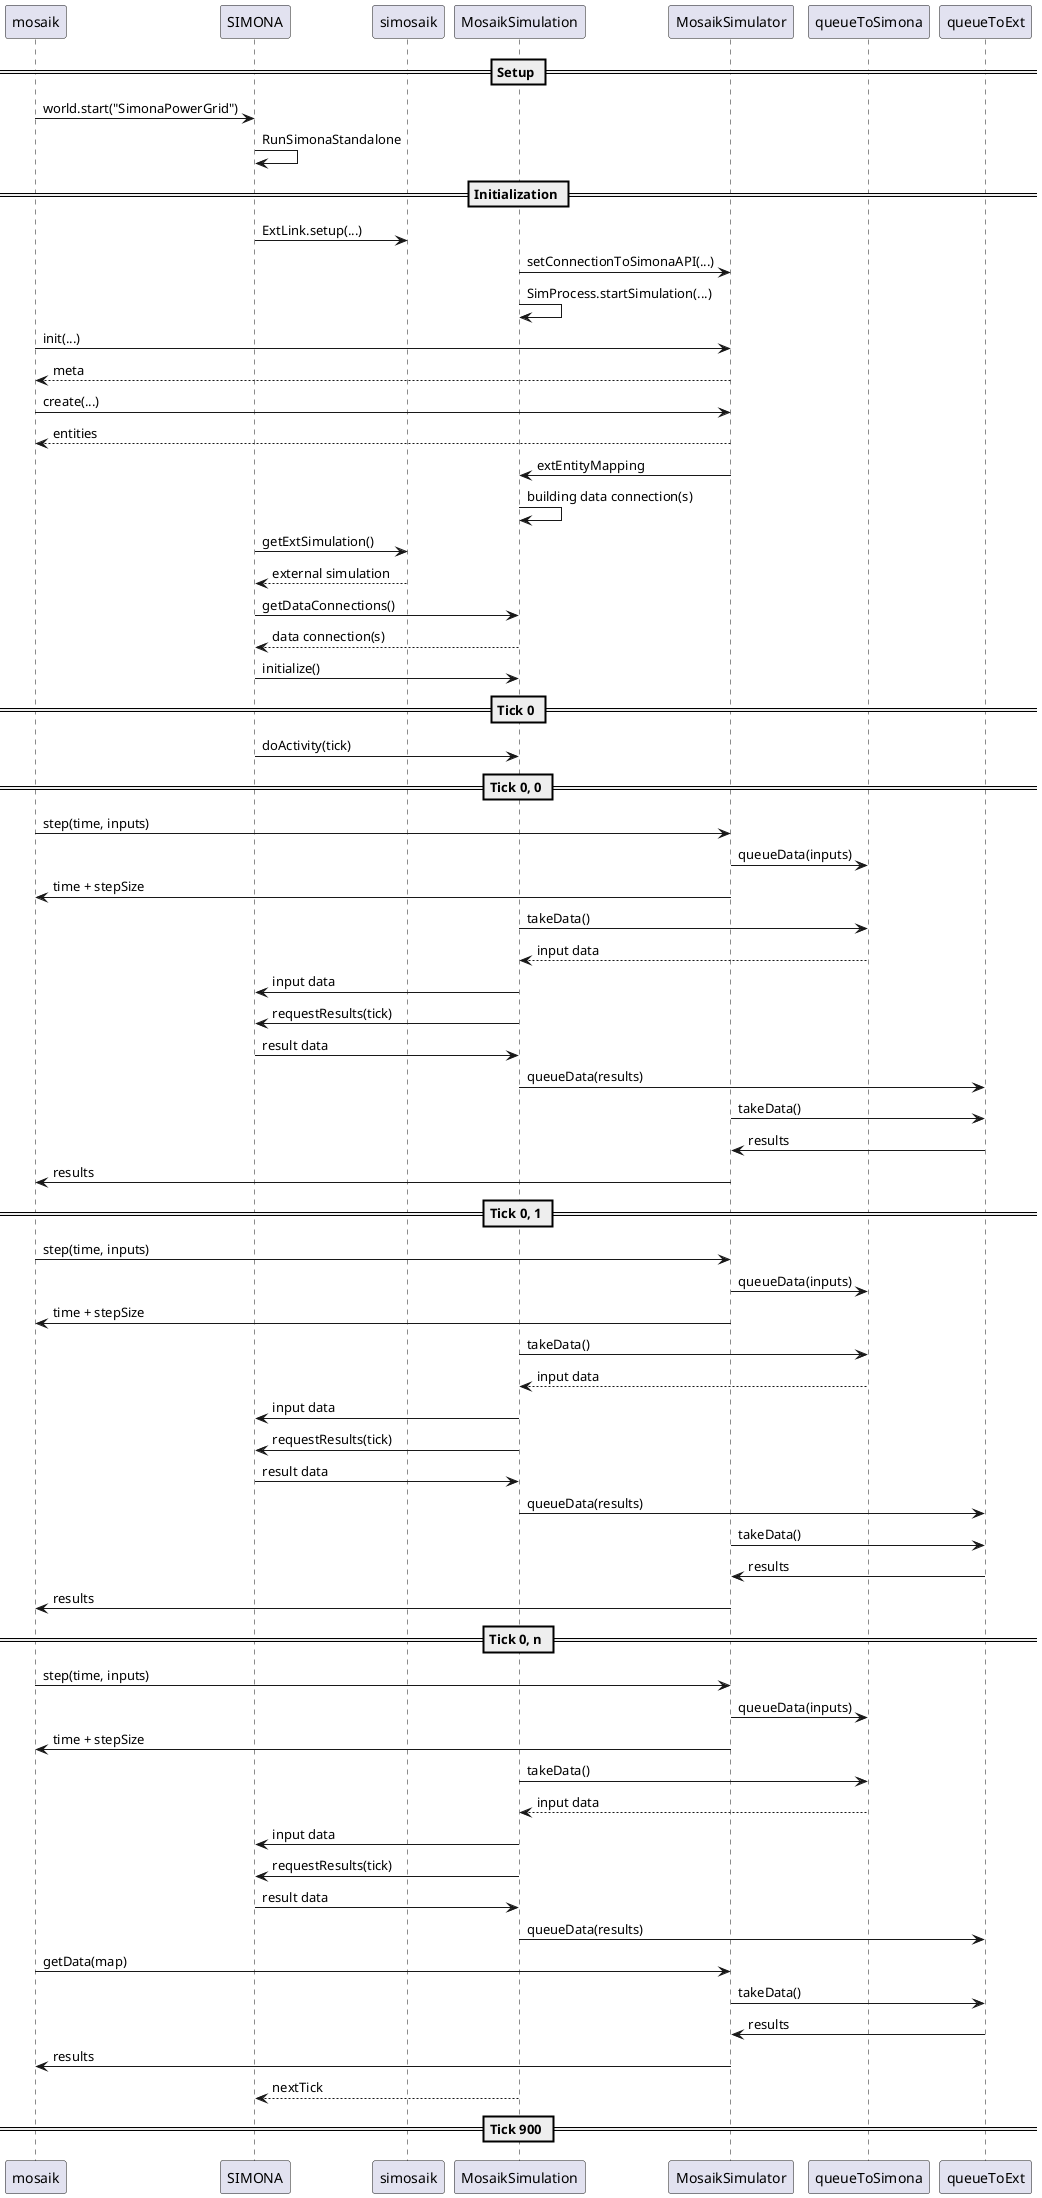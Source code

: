 @startuml

== Setup ==

mosaik -> SIMONA: world.start("SimonaPowerGrid")

SIMONA -> SIMONA: RunSimonaStandalone

== Initialization ==

SIMONA -> simosaik: ExtLink.setup(...)

MosaikSimulation -> MosaikSimulator: setConnectionToSimonaAPI(...)
MosaikSimulation -> MosaikSimulation: SimProcess.startSimulation(...)


mosaik -> MosaikSimulator: init(...)
MosaikSimulator --> mosaik: meta

mosaik -> MosaikSimulator: create(...)
MosaikSimulator --> mosaik: entities

MosaikSimulator -> MosaikSimulation: extEntityMapping
MosaikSimulation -> MosaikSimulation: building data connection(s)

SIMONA -> simosaik: getExtSimulation()
simosaik --> SIMONA: external simulation

SIMONA -> MosaikSimulation: getDataConnections()
MosaikSimulation --> SIMONA: data connection(s)

SIMONA -> MosaikSimulation: initialize()


== Tick 0 ==
SIMONA -> MosaikSimulation: doActivity(tick)

== Tick 0, 0 ==
mosaik -> MosaikSimulator: step(time, inputs)

MosaikSimulator ->  queueToSimona: queueData(inputs)
MosaikSimulator -> mosaik: time + stepSize

MosaikSimulation -> queueToSimona: takeData()
queueToSimona --> MosaikSimulation: input data

MosaikSimulation -> SIMONA: input data

MosaikSimulation -> SIMONA: requestResults(tick)

SIMONA -> MosaikSimulation: result data
MosaikSimulation -> queueToExt: queueData(results)

MosaikSimulator -> queueToExt: takeData()
queueToExt -> MosaikSimulator: results
MosaikSimulator -> mosaik: results

== Tick 0, 1 ==
mosaik -> MosaikSimulator: step(time, inputs)

MosaikSimulator ->  queueToSimona: queueData(inputs)
MosaikSimulator -> mosaik: time + stepSize

MosaikSimulation -> queueToSimona: takeData()
queueToSimona --> MosaikSimulation: input data

MosaikSimulation -> SIMONA: input data

MosaikSimulation -> SIMONA: requestResults(tick)

SIMONA -> MosaikSimulation: result data
MosaikSimulation -> queueToExt: queueData(results)

MosaikSimulator -> queueToExt: takeData()
queueToExt -> MosaikSimulator: results
MosaikSimulator -> mosaik: results

== Tick 0, n ==
mosaik -> MosaikSimulator: step(time, inputs)

MosaikSimulator ->  queueToSimona: queueData(inputs)
MosaikSimulator -> mosaik: time + stepSize

MosaikSimulation -> queueToSimona: takeData()
queueToSimona --> MosaikSimulation: input data

MosaikSimulation -> SIMONA: input data

MosaikSimulation -> SIMONA: requestResults(tick)

SIMONA -> MosaikSimulation: result data
MosaikSimulation -> queueToExt: queueData(results)

mosaik -> MosaikSimulator: getData(map)

MosaikSimulator -> queueToExt: takeData()
queueToExt -> MosaikSimulator: results
MosaikSimulator -> mosaik: results

MosaikSimulation --> SIMONA: nextTick

== Tick 900 ==

@enduml
